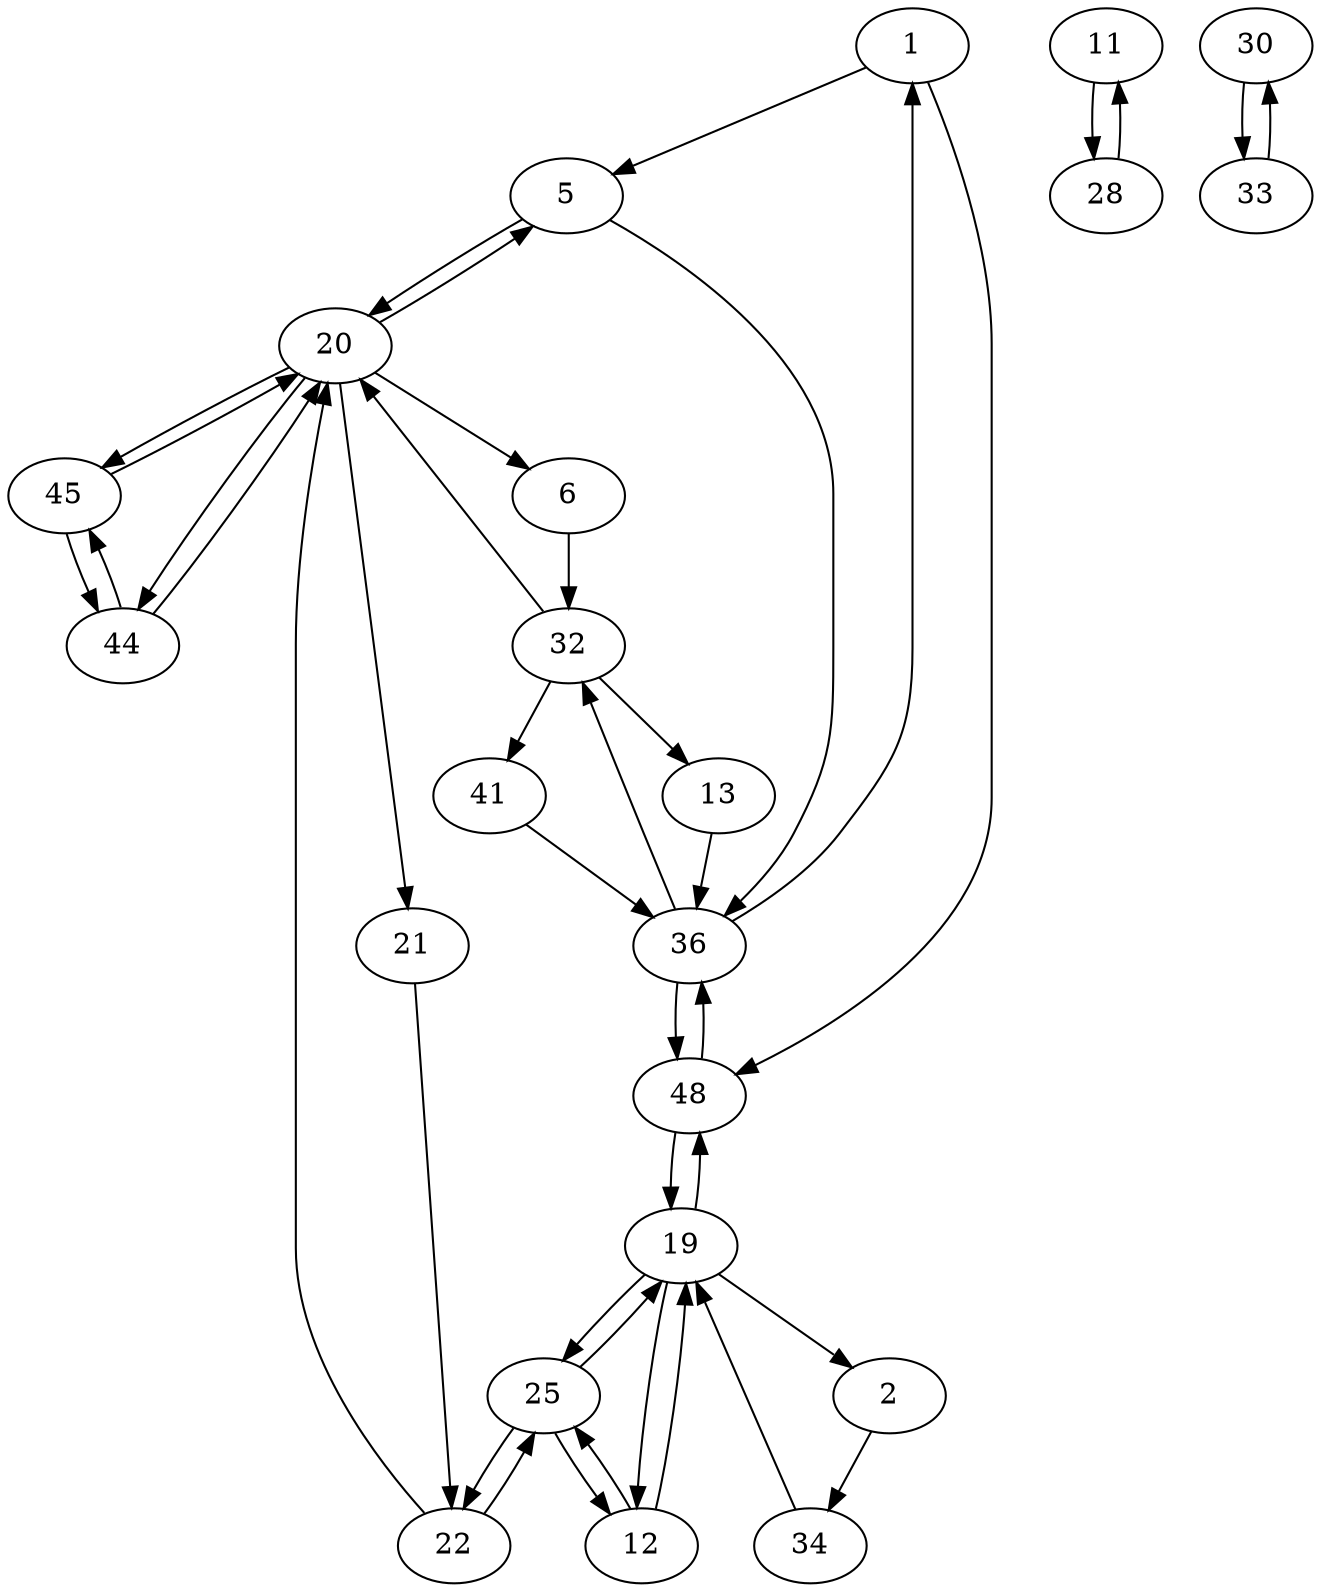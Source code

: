 digraph G {
  1 -> 5;
  1 -> 48;
  2 -> 34;
  5 -> 20;
  5 -> 36;
  6 -> 32;
  11 -> 28;
  12 -> 19;
  12 -> 25;
  13 -> 36;
  19 -> 2;
  19 -> 12;
  19 -> 25;
  19 -> 48;
  20 -> 5;
  20 -> 6;
  20 -> 21;
  20 -> 44;
  20 -> 45;
  21 -> 22;
  22 -> 20;
  22 -> 25;
  25 -> 12;
  25 -> 19;
  25 -> 22;
  28 -> 11;
  30 -> 33;
  32 -> 13;
  32 -> 20;
  32 -> 41;
  33 -> 30;
  34 -> 19;
  36 -> 1;
  36 -> 32;
  36 -> 48;
  41 -> 36;
  44 -> 20;
  44 -> 45;
  45 -> 20;
  45 -> 44;
  48 -> 19;
  48 -> 36;
}